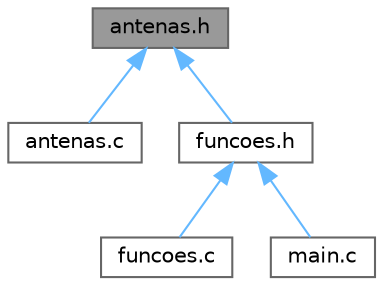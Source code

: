 digraph "antenas.h"
{
 // LATEX_PDF_SIZE
  bgcolor="transparent";
  edge [fontname=Helvetica,fontsize=10,labelfontname=Helvetica,labelfontsize=10];
  node [fontname=Helvetica,fontsize=10,shape=box,height=0.2,width=0.4];
  Node1 [id="Node000001",label="antenas.h",height=0.2,width=0.4,color="gray40", fillcolor="grey60", style="filled", fontcolor="black",tooltip="Definições de estruturas e constantes para manipulação de antenas."];
  Node1 -> Node2 [id="edge1_Node000001_Node000002",dir="back",color="steelblue1",style="solid",tooltip=" "];
  Node2 [id="Node000002",label="antenas.c",height=0.2,width=0.4,color="grey40", fillcolor="white", style="filled",URL="$antenas_8c.html",tooltip="Implementação das funções para manipulação da lista ligada de antenas."];
  Node1 -> Node3 [id="edge2_Node000001_Node000003",dir="back",color="steelblue1",style="solid",tooltip=" "];
  Node3 [id="Node000003",label="funcoes.h",height=0.2,width=0.4,color="grey40", fillcolor="white", style="filled",URL="$funcoes_8h.html",tooltip="Declarações de funções auxiliares para a manipulação de antenas e locais nefastos."];
  Node3 -> Node4 [id="edge3_Node000003_Node000004",dir="back",color="steelblue1",style="solid",tooltip=" "];
  Node4 [id="Node000004",label="funcoes.c",height=0.2,width=0.4,color="grey40", fillcolor="white", style="filled",URL="$funcoes_8c.html",tooltip="Implementação de funções auxiliares para manipulação de antenas e locais nefastos."];
  Node3 -> Node5 [id="edge4_Node000003_Node000005",dir="back",color="steelblue1",style="solid",tooltip=" "];
  Node5 [id="Node000005",label="main.c",height=0.2,width=0.4,color="grey40", fillcolor="white", style="filled",URL="$main_8c.html",tooltip="Programa para manipular antenas e identificar locais com efeito nefasto."];
}
